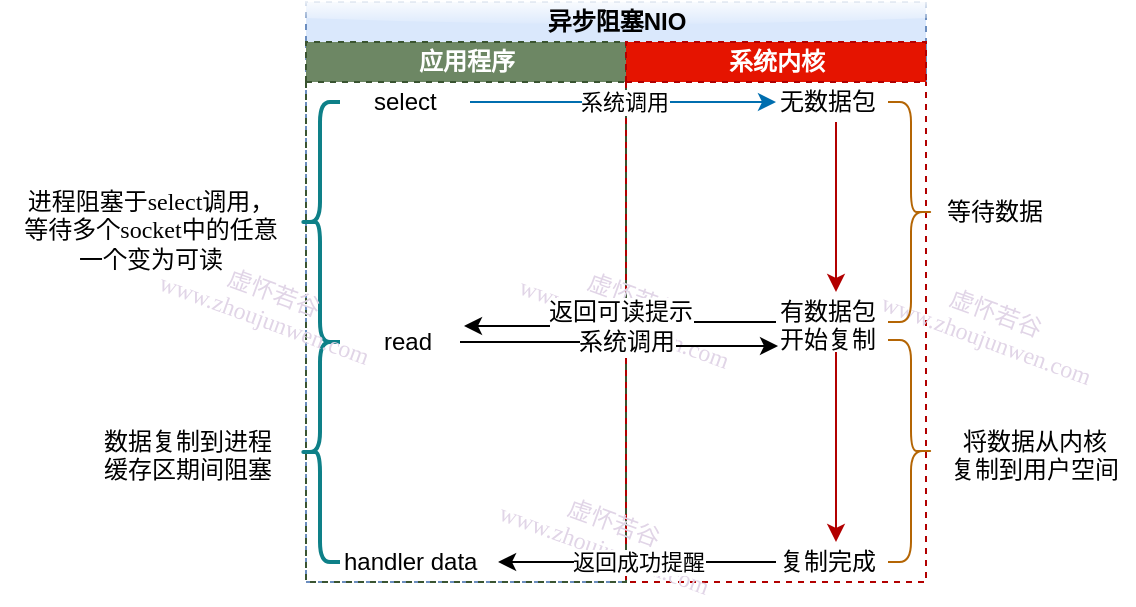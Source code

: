 <mxfile version="12.2.0" type="github" pages="1">
  <diagram id="9QbH1DylS_teai1tL2tP" name="第 1 页">
    <mxGraphModel dx="1412" dy="932" grid="1" gridSize="10" guides="1" tooltips="1" connect="1" arrows="1" fold="1" page="1" pageScale="1" pageWidth="827" pageHeight="1169" math="0" shadow="0">
      <root>
        <mxCell id="0"/>
        <mxCell id="1" parent="0"/>
        <mxCell id="fjeq-HJz7IMqP5h-bvKr-1" value="异步阻塞NIO" style="swimlane;html=1;childLayout=stackLayout;resizeParent=1;resizeParentMax=0;startSize=20;fillColor=#dae8fc;strokeColor=#6c8ebf;rounded=0;swimlaneLine=0;glass=1;dashed=1;" vertex="1" parent="1">
          <mxGeometry x="183" y="220" width="310" height="290" as="geometry">
            <mxRectangle x="186" y="220" width="50" height="20" as="alternateBounds"/>
          </mxGeometry>
        </mxCell>
        <mxCell id="fjeq-HJz7IMqP5h-bvKr-2" value="应用程序" style="swimlane;html=1;startSize=20;fillColor=#6d8764;strokeColor=#3A5431;dashed=1;fontColor=#ffffff;" vertex="1" parent="fjeq-HJz7IMqP5h-bvKr-1">
          <mxGeometry y="20" width="160" height="270" as="geometry">
            <mxRectangle y="20" width="20" height="230" as="alternateBounds"/>
          </mxGeometry>
        </mxCell>
        <mxCell id="fjeq-HJz7IMqP5h-bvKr-3" value="handler data" style="text;html=1;resizable=0;points=[];autosize=1;align=left;verticalAlign=top;spacingTop=-4;" vertex="1" parent="fjeq-HJz7IMqP5h-bvKr-2">
          <mxGeometry x="17" y="250" width="80" height="20" as="geometry"/>
        </mxCell>
        <mxCell id="fjeq-HJz7IMqP5h-bvKr-27" value="read" style="text;html=1;resizable=0;points=[];autosize=1;align=left;verticalAlign=top;spacingTop=-4;" vertex="1" parent="fjeq-HJz7IMqP5h-bvKr-2">
          <mxGeometry x="37" y="140" width="40" height="20" as="geometry"/>
        </mxCell>
        <mxCell id="fjeq-HJz7IMqP5h-bvKr-28" value="" style="shape=curlyBracket;whiteSpace=wrap;html=1;rounded=1;strokeWidth=2;fillColor=#b0e3e6;strokeColor=#0e8088;" vertex="1" parent="fjeq-HJz7IMqP5h-bvKr-2">
          <mxGeometry x="-3" y="150" width="20" height="110" as="geometry"/>
        </mxCell>
        <mxCell id="fjeq-HJz7IMqP5h-bvKr-4" value="系统内核" style="swimlane;html=1;startSize=20;fillColor=#e51400;strokeColor=#B20000;dashed=1;fontColor=#ffffff;" vertex="1" parent="fjeq-HJz7IMqP5h-bvKr-1">
          <mxGeometry x="160" y="20" width="150" height="270" as="geometry">
            <mxRectangle x="150" y="20" width="20" height="230" as="alternateBounds"/>
          </mxGeometry>
        </mxCell>
        <mxCell id="fjeq-HJz7IMqP5h-bvKr-5" value="虚怀若谷&lt;br&gt;www.zhoujunwen.com" style="text;html=1;resizable=0;points=[];autosize=1;align=center;verticalAlign=top;spacingTop=-4;fontColor=#E1D5E7;labelBackgroundColor=none;labelBorderColor=none;rounded=0;glass=1;shadow=0;comic=0;fontFamily=Comic Sans MS;rotation=20;" vertex="1" parent="fjeq-HJz7IMqP5h-bvKr-4">
          <mxGeometry x="-63" y="117" width="130" height="30" as="geometry"/>
        </mxCell>
        <mxCell id="fjeq-HJz7IMqP5h-bvKr-6" value="" style="shape=curlyBracket;whiteSpace=wrap;html=1;rounded=1;rotation=180;fillColor=#fad7ac;strokeColor=#b46504;" vertex="1" parent="fjeq-HJz7IMqP5h-bvKr-4">
          <mxGeometry x="131" y="149" width="23" height="111" as="geometry"/>
        </mxCell>
        <mxCell id="fjeq-HJz7IMqP5h-bvKr-7" value="复制完成" style="text;html=1;resizable=0;points=[];autosize=1;align=left;verticalAlign=top;spacingTop=-4;" vertex="1" parent="fjeq-HJz7IMqP5h-bvKr-4">
          <mxGeometry x="75" y="250" width="60" height="20" as="geometry"/>
        </mxCell>
        <mxCell id="fjeq-HJz7IMqP5h-bvKr-8" value="有数据包&lt;br&gt;开始复制" style="text;html=1;resizable=0;points=[];autosize=1;align=left;verticalAlign=top;spacingTop=-4;" vertex="1" parent="fjeq-HJz7IMqP5h-bvKr-4">
          <mxGeometry x="75" y="125" width="60" height="30" as="geometry"/>
        </mxCell>
        <mxCell id="fjeq-HJz7IMqP5h-bvKr-9" style="edgeStyle=orthogonalEdgeStyle;rounded=0;orthogonalLoop=1;jettySize=auto;html=1;fillColor=#e51400;strokeColor=#B20000;" edge="1" parent="fjeq-HJz7IMqP5h-bvKr-4" source="fjeq-HJz7IMqP5h-bvKr-8" target="fjeq-HJz7IMqP5h-bvKr-7">
          <mxGeometry relative="1" as="geometry"/>
        </mxCell>
        <mxCell id="fjeq-HJz7IMqP5h-bvKr-34" value="虚怀若谷&lt;br&gt;www.zhoujunwen.com" style="text;html=1;resizable=0;points=[];autosize=1;align=center;verticalAlign=top;spacingTop=-4;fontColor=#E1D5E7;labelBackgroundColor=none;labelBorderColor=none;rounded=0;glass=1;shadow=0;comic=0;fontFamily=Comic Sans MS;rotation=20;" vertex="1" parent="fjeq-HJz7IMqP5h-bvKr-4">
          <mxGeometry x="117.5" y="125" width="130" height="30" as="geometry"/>
        </mxCell>
        <mxCell id="fjeq-HJz7IMqP5h-bvKr-37" value="虚怀若谷&lt;br&gt;www.zhoujunwen.com" style="text;html=1;resizable=0;points=[];autosize=1;align=center;verticalAlign=top;spacingTop=-4;fontColor=#E1D5E7;labelBackgroundColor=none;labelBorderColor=none;rounded=0;glass=1;shadow=0;comic=0;fontFamily=Comic Sans MS;rotation=20;" vertex="1" parent="fjeq-HJz7IMqP5h-bvKr-4">
          <mxGeometry x="-73" y="230" width="130" height="30" as="geometry"/>
        </mxCell>
        <mxCell id="fjeq-HJz7IMqP5h-bvKr-11" value="返回成功提醒" style="edgeStyle=orthogonalEdgeStyle;rounded=0;orthogonalLoop=1;jettySize=auto;html=1;entryX=0.988;entryY=0.5;entryDx=0;entryDy=0;entryPerimeter=0;" edge="1" parent="fjeq-HJz7IMqP5h-bvKr-1" source="fjeq-HJz7IMqP5h-bvKr-7" target="fjeq-HJz7IMqP5h-bvKr-3">
          <mxGeometry relative="1" as="geometry"/>
        </mxCell>
        <mxCell id="fjeq-HJz7IMqP5h-bvKr-29" style="edgeStyle=orthogonalEdgeStyle;rounded=0;orthogonalLoop=1;jettySize=auto;html=1;entryX=1.05;entryY=0.1;entryDx=0;entryDy=0;entryPerimeter=0;" edge="1" parent="fjeq-HJz7IMqP5h-bvKr-1" source="fjeq-HJz7IMqP5h-bvKr-8" target="fjeq-HJz7IMqP5h-bvKr-27">
          <mxGeometry relative="1" as="geometry"/>
        </mxCell>
        <mxCell id="fjeq-HJz7IMqP5h-bvKr-31" value="返回可读提示" style="text;html=1;resizable=0;points=[];align=center;verticalAlign=middle;labelBackgroundColor=#ffffff;" vertex="1" connectable="0" parent="fjeq-HJz7IMqP5h-bvKr-29">
          <mxGeometry x="-0.291" y="-1" relative="1" as="geometry">
            <mxPoint x="-22" y="-4" as="offset"/>
          </mxGeometry>
        </mxCell>
        <mxCell id="fjeq-HJz7IMqP5h-bvKr-30" style="edgeStyle=orthogonalEdgeStyle;rounded=0;orthogonalLoop=1;jettySize=auto;html=1;entryX=0.017;entryY=0.9;entryDx=0;entryDy=0;entryPerimeter=0;" edge="1" parent="fjeq-HJz7IMqP5h-bvKr-1" source="fjeq-HJz7IMqP5h-bvKr-27" target="fjeq-HJz7IMqP5h-bvKr-8">
          <mxGeometry relative="1" as="geometry"/>
        </mxCell>
        <mxCell id="fjeq-HJz7IMqP5h-bvKr-32" value="系统调用" style="text;html=1;resizable=0;points=[];align=center;verticalAlign=middle;labelBackgroundColor=#ffffff;" vertex="1" connectable="0" parent="fjeq-HJz7IMqP5h-bvKr-30">
          <mxGeometry x="-0.106" relative="1" as="geometry">
            <mxPoint x="11" as="offset"/>
          </mxGeometry>
        </mxCell>
        <mxCell id="fjeq-HJz7IMqP5h-bvKr-12" value="" style="shape=curlyBracket;whiteSpace=wrap;html=1;rounded=1;strokeWidth=2;fillColor=#b0e3e6;strokeColor=#0e8088;" vertex="1" parent="1">
          <mxGeometry x="180" y="270" width="20" height="120" as="geometry"/>
        </mxCell>
        <mxCell id="fjeq-HJz7IMqP5h-bvKr-13" value="系统调用" style="edgeStyle=orthogonalEdgeStyle;rounded=0;orthogonalLoop=1;jettySize=auto;html=1;fillColor=#1ba1e2;strokeColor=#006EAF;" edge="1" parent="1" source="fjeq-HJz7IMqP5h-bvKr-14" target="fjeq-HJz7IMqP5h-bvKr-16">
          <mxGeometry relative="1" as="geometry"/>
        </mxCell>
        <mxCell id="fjeq-HJz7IMqP5h-bvKr-14" value="select" style="text;html=1;resizable=0;points=[];autosize=1;align=left;verticalAlign=top;spacingTop=-4;" vertex="1" parent="1">
          <mxGeometry x="215" y="260" width="50" height="20" as="geometry"/>
        </mxCell>
        <mxCell id="fjeq-HJz7IMqP5h-bvKr-15" style="edgeStyle=orthogonalEdgeStyle;rounded=0;orthogonalLoop=1;jettySize=auto;html=1;fillColor=#e51400;strokeColor=#B20000;" edge="1" parent="1" source="fjeq-HJz7IMqP5h-bvKr-16" target="fjeq-HJz7IMqP5h-bvKr-8">
          <mxGeometry relative="1" as="geometry"/>
        </mxCell>
        <mxCell id="fjeq-HJz7IMqP5h-bvKr-16" value="无数据包" style="text;html=1;resizable=0;points=[];autosize=1;align=left;verticalAlign=top;spacingTop=-4;" vertex="1" parent="1">
          <mxGeometry x="418" y="260" width="60" height="20" as="geometry"/>
        </mxCell>
        <mxCell id="fjeq-HJz7IMqP5h-bvKr-17" value="" style="shape=curlyBracket;whiteSpace=wrap;html=1;rounded=1;rotation=180;fillColor=#fad7ac;strokeColor=#b46504;" vertex="1" parent="1">
          <mxGeometry x="474" y="270" width="23" height="110" as="geometry"/>
        </mxCell>
        <mxCell id="fjeq-HJz7IMqP5h-bvKr-18" value="等待数据" style="text;html=1;resizable=0;points=[];autosize=1;align=center;verticalAlign=top;spacingTop=-4;fontFamily=Comic Sans MS;" vertex="1" parent="1">
          <mxGeometry x="497" y="315" width="60" height="20" as="geometry"/>
        </mxCell>
        <mxCell id="fjeq-HJz7IMqP5h-bvKr-19" value="将数据从内核&lt;br&gt;复制到用户空间" style="text;html=1;resizable=0;points=[];autosize=1;align=center;verticalAlign=top;spacingTop=-4;fontFamily=Comic Sans MS;" vertex="1" parent="1">
          <mxGeometry x="497" y="430" width="100" height="30" as="geometry"/>
        </mxCell>
        <mxCell id="fjeq-HJz7IMqP5h-bvKr-20" value="进程阻塞于select调用，&lt;br&gt;等待多个socket中的任意&lt;br&gt;一个变为可读" style="text;html=1;resizable=0;points=[];autosize=1;align=center;verticalAlign=top;spacingTop=-4;strokeWidth=1;dashed=1;perimeterSpacing=1;rounded=1;fontFamily=Comic Sans MS;" vertex="1" parent="1">
          <mxGeometry x="30" y="310" width="150" height="40" as="geometry"/>
        </mxCell>
        <mxCell id="fjeq-HJz7IMqP5h-bvKr-33" value="数据复制到进程&lt;br&gt;缓存区期间阻塞" style="text;html=1;resizable=0;points=[];autosize=1;align=left;verticalAlign=top;spacingTop=-4;fontFamily=Comic Sans MS;" vertex="1" parent="1">
          <mxGeometry x="80" y="430" width="100" height="30" as="geometry"/>
        </mxCell>
        <mxCell id="fjeq-HJz7IMqP5h-bvKr-35" value="虚怀若谷&lt;br&gt;www.zhoujunwen.com" style="text;html=1;resizable=0;points=[];autosize=1;align=center;verticalAlign=top;spacingTop=-4;fontColor=#E1D5E7;labelBackgroundColor=none;labelBorderColor=none;rounded=0;glass=1;shadow=0;comic=0;fontFamily=Comic Sans MS;rotation=20;" vertex="1" parent="1">
          <mxGeometry x="100" y="355" width="130" height="30" as="geometry"/>
        </mxCell>
      </root>
    </mxGraphModel>
  </diagram>
</mxfile>
